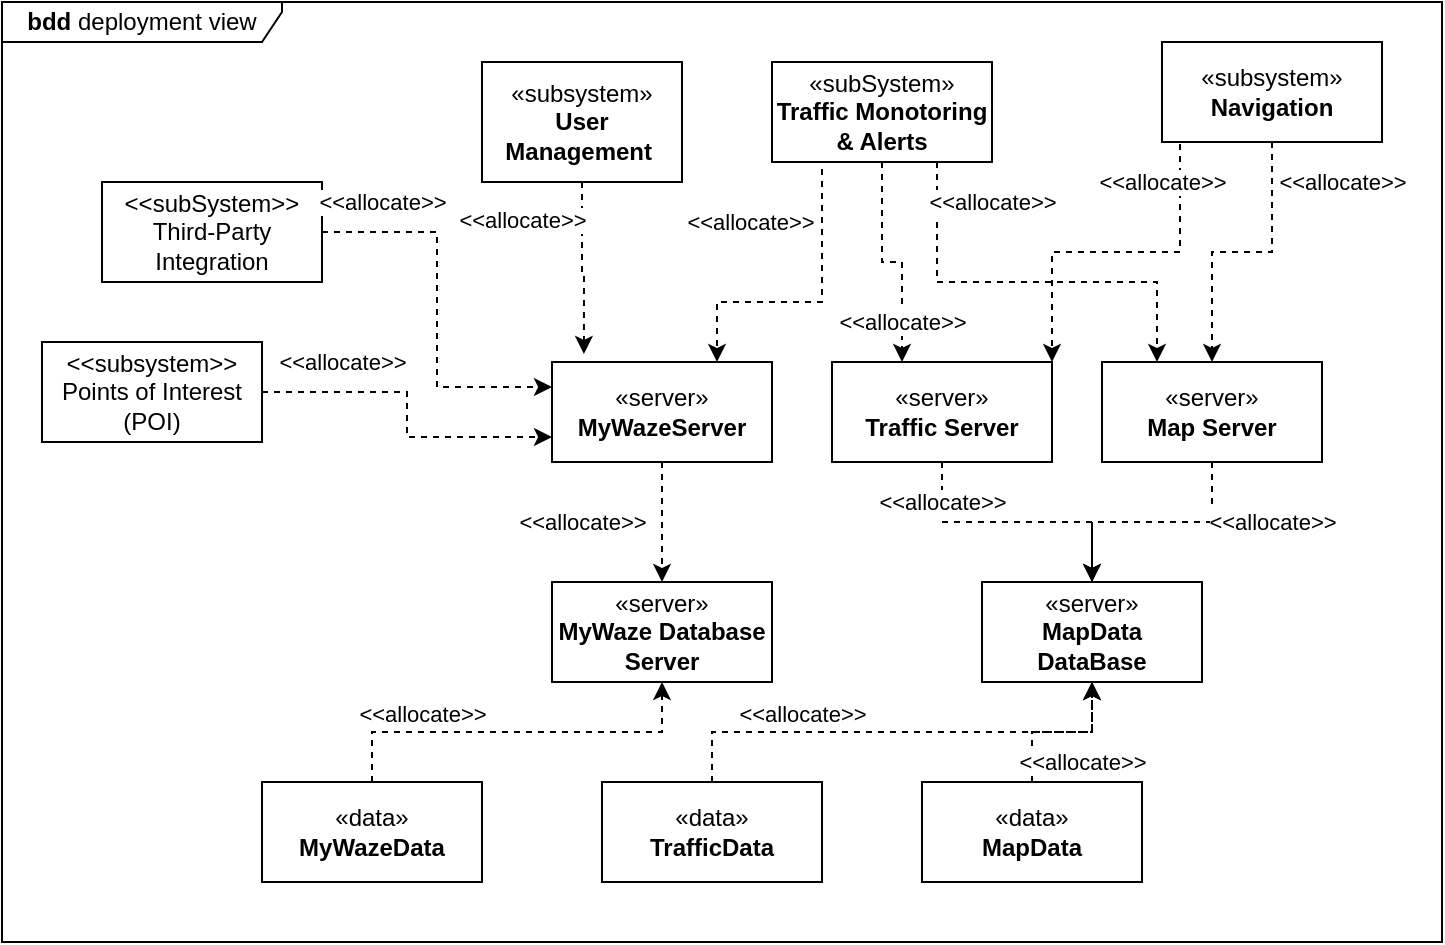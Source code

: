<mxfile version="27.0.9">
  <diagram name="Page-1" id="q88rTGBWxd67gjy5iL3X">
    <mxGraphModel dx="1418" dy="790" grid="1" gridSize="10" guides="1" tooltips="1" connect="1" arrows="1" fold="1" page="1" pageScale="1" pageWidth="827" pageHeight="1169" math="0" shadow="0">
      <root>
        <mxCell id="0" />
        <mxCell id="1" parent="0" />
        <mxCell id="6fFTnRXSrCgxSN55qAI8-13" style="edgeStyle=orthogonalEdgeStyle;rounded=0;orthogonalLoop=1;jettySize=auto;html=1;exitX=0.5;exitY=1;exitDx=0;exitDy=0;entryX=0.5;entryY=0;entryDx=0;entryDy=0;dashed=1;" parent="1" source="TSWA5S-_omzPxR2A-MK8-1" target="6fFTnRXSrCgxSN55qAI8-5" edge="1">
          <mxGeometry relative="1" as="geometry" />
        </mxCell>
        <mxCell id="TSWA5S-_omzPxR2A-MK8-1" value="«server»&lt;br&gt;&lt;b&gt;MyWazeServer&lt;/b&gt;" style="html=1;whiteSpace=wrap;" parent="1" vertex="1">
          <mxGeometry x="315" y="260" width="110" height="50" as="geometry" />
        </mxCell>
        <mxCell id="TSWA5S-_omzPxR2A-MK8-3" style="edgeStyle=orthogonalEdgeStyle;rounded=0;orthogonalLoop=1;jettySize=auto;html=1;exitX=0.5;exitY=1;exitDx=0;exitDy=0;entryX=0.145;entryY=-0.08;entryDx=0;entryDy=0;dashed=1;entryPerimeter=0;" parent="1" source="TSWA5S-_omzPxR2A-MK8-2" target="TSWA5S-_omzPxR2A-MK8-1" edge="1">
          <mxGeometry relative="1" as="geometry" />
        </mxCell>
        <mxCell id="TSWA5S-_omzPxR2A-MK8-4" value="&amp;lt;&amp;lt;allocate&amp;gt;&amp;gt;" style="edgeLabel;html=1;align=center;verticalAlign=middle;resizable=0;points=[];" parent="TSWA5S-_omzPxR2A-MK8-3" vertex="1" connectable="0">
          <mxGeometry x="-0.036" y="-3" relative="1" as="geometry">
            <mxPoint x="-27" y="-23" as="offset" />
          </mxGeometry>
        </mxCell>
        <mxCell id="TSWA5S-_omzPxR2A-MK8-2" value="«subsystem»&lt;br&gt;&lt;b&gt;User Management&amp;nbsp;&lt;/b&gt;" style="html=1;whiteSpace=wrap;" parent="1" vertex="1">
          <mxGeometry x="280" y="110" width="100" height="60" as="geometry" />
        </mxCell>
        <mxCell id="6fFTnRXSrCgxSN55qAI8-8" style="edgeStyle=orthogonalEdgeStyle;rounded=0;orthogonalLoop=1;jettySize=auto;html=1;exitX=0.5;exitY=1;exitDx=0;exitDy=0;entryX=0.5;entryY=0;entryDx=0;entryDy=0;dashed=1;" parent="1" source="TSWA5S-_omzPxR2A-MK8-5" target="6fFTnRXSrCgxSN55qAI8-6" edge="1">
          <mxGeometry relative="1" as="geometry" />
        </mxCell>
        <mxCell id="TSWA5S-_omzPxR2A-MK8-5" value="«server»&lt;br&gt;&lt;b&gt;Traffic Server&lt;/b&gt;" style="html=1;whiteSpace=wrap;" parent="1" vertex="1">
          <mxGeometry x="455" y="260" width="110" height="50" as="geometry" />
        </mxCell>
        <mxCell id="6fFTnRXSrCgxSN55qAI8-9" style="edgeStyle=orthogonalEdgeStyle;rounded=0;orthogonalLoop=1;jettySize=auto;html=1;exitX=0.5;exitY=1;exitDx=0;exitDy=0;entryX=0.5;entryY=0;entryDx=0;entryDy=0;dashed=1;" parent="1" source="TSWA5S-_omzPxR2A-MK8-6" target="6fFTnRXSrCgxSN55qAI8-6" edge="1">
          <mxGeometry relative="1" as="geometry" />
        </mxCell>
        <mxCell id="TSWA5S-_omzPxR2A-MK8-6" value="«server»&lt;br&gt;&lt;b&gt;Map Server&lt;/b&gt;" style="html=1;whiteSpace=wrap;" parent="1" vertex="1">
          <mxGeometry x="590" y="260" width="110" height="50" as="geometry" />
        </mxCell>
        <mxCell id="TSWA5S-_omzPxR2A-MK8-8" style="edgeStyle=orthogonalEdgeStyle;rounded=0;orthogonalLoop=1;jettySize=auto;html=1;exitX=1;exitY=0.5;exitDx=0;exitDy=0;entryX=0;entryY=0.75;entryDx=0;entryDy=0;dashed=1;" parent="1" source="TSWA5S-_omzPxR2A-MK8-7" target="TSWA5S-_omzPxR2A-MK8-1" edge="1">
          <mxGeometry relative="1" as="geometry" />
        </mxCell>
        <mxCell id="TSWA5S-_omzPxR2A-MK8-7" value="&lt;div&gt;&amp;lt;&amp;lt;subsystem&amp;gt;&amp;gt;&lt;/div&gt;Points of Interest (POI)" style="html=1;whiteSpace=wrap;" parent="1" vertex="1">
          <mxGeometry x="60" y="250" width="110" height="50" as="geometry" />
        </mxCell>
        <mxCell id="TSWA5S-_omzPxR2A-MK8-9" value="&amp;lt;&amp;lt;allocate&amp;gt;&amp;gt;" style="edgeLabel;html=1;align=center;verticalAlign=middle;resizable=0;points=[];" parent="1" vertex="1" connectable="0">
          <mxGeometry x="210" y="260" as="geometry" />
        </mxCell>
        <mxCell id="TSWA5S-_omzPxR2A-MK8-11" style="edgeStyle=orthogonalEdgeStyle;rounded=0;orthogonalLoop=1;jettySize=auto;html=1;exitX=0.5;exitY=1;exitDx=0;exitDy=0;dashed=1;" parent="1" source="TSWA5S-_omzPxR2A-MK8-10" target="TSWA5S-_omzPxR2A-MK8-5" edge="1">
          <mxGeometry relative="1" as="geometry">
            <Array as="points">
              <mxPoint x="480" y="210" />
              <mxPoint x="490" y="210" />
            </Array>
          </mxGeometry>
        </mxCell>
        <mxCell id="g3qKcvHotvEfY83kvAJ--2" style="edgeStyle=orthogonalEdgeStyle;rounded=0;orthogonalLoop=1;jettySize=auto;html=1;exitX=0.25;exitY=1;exitDx=0;exitDy=0;entryX=0.75;entryY=0;entryDx=0;entryDy=0;dashed=1;" parent="1" source="TSWA5S-_omzPxR2A-MK8-10" target="TSWA5S-_omzPxR2A-MK8-1" edge="1">
          <mxGeometry relative="1" as="geometry">
            <Array as="points">
              <mxPoint x="450" y="160" />
              <mxPoint x="450" y="230" />
              <mxPoint x="398" y="230" />
            </Array>
          </mxGeometry>
        </mxCell>
        <mxCell id="g3qKcvHotvEfY83kvAJ--8" style="edgeStyle=orthogonalEdgeStyle;rounded=0;orthogonalLoop=1;jettySize=auto;html=1;exitX=0.75;exitY=1;exitDx=0;exitDy=0;entryX=0.25;entryY=0;entryDx=0;entryDy=0;dashed=1;" parent="1" source="TSWA5S-_omzPxR2A-MK8-10" target="TSWA5S-_omzPxR2A-MK8-6" edge="1">
          <mxGeometry relative="1" as="geometry">
            <Array as="points">
              <mxPoint x="508" y="220" />
              <mxPoint x="618" y="220" />
            </Array>
          </mxGeometry>
        </mxCell>
        <mxCell id="TSWA5S-_omzPxR2A-MK8-10" value="«subSystem»&lt;br&gt;&lt;b&gt;Traffic Monotoring &amp;amp; Alerts&lt;/b&gt;" style="html=1;whiteSpace=wrap;" parent="1" vertex="1">
          <mxGeometry x="425" y="110" width="110" height="50" as="geometry" />
        </mxCell>
        <mxCell id="g3qKcvHotvEfY83kvAJ--1" value="&amp;lt;&amp;lt;allocate&amp;gt;&amp;gt;" style="edgeLabel;html=1;align=center;verticalAlign=middle;resizable=0;points=[];" parent="1" vertex="1" connectable="0">
          <mxGeometry x="490" y="240" as="geometry" />
        </mxCell>
        <mxCell id="g3qKcvHotvEfY83kvAJ--3" value="&amp;lt;&amp;lt;allocate&amp;gt;&amp;gt;" style="edgeLabel;html=1;align=center;verticalAlign=middle;resizable=0;points=[];" parent="1" vertex="1" connectable="0">
          <mxGeometry x="414" y="190" as="geometry" />
        </mxCell>
        <mxCell id="g3qKcvHotvEfY83kvAJ--5" style="edgeStyle=orthogonalEdgeStyle;rounded=0;orthogonalLoop=1;jettySize=auto;html=1;exitX=0.082;exitY=1.02;exitDx=0;exitDy=0;entryX=1;entryY=0;entryDx=0;entryDy=0;dashed=1;exitPerimeter=0;" parent="1" source="g3qKcvHotvEfY83kvAJ--4" target="TSWA5S-_omzPxR2A-MK8-5" edge="1">
          <mxGeometry relative="1" as="geometry" />
        </mxCell>
        <mxCell id="g3qKcvHotvEfY83kvAJ--10" style="edgeStyle=orthogonalEdgeStyle;rounded=0;orthogonalLoop=1;jettySize=auto;html=1;exitX=0.5;exitY=1;exitDx=0;exitDy=0;entryX=0.5;entryY=0;entryDx=0;entryDy=0;dashed=1;" parent="1" source="g3qKcvHotvEfY83kvAJ--4" target="TSWA5S-_omzPxR2A-MK8-6" edge="1">
          <mxGeometry relative="1" as="geometry" />
        </mxCell>
        <mxCell id="g3qKcvHotvEfY83kvAJ--4" value="«subsystem»&lt;br&gt;&lt;b&gt;Navigation&lt;/b&gt;" style="html=1;whiteSpace=wrap;" parent="1" vertex="1">
          <mxGeometry x="620" y="100" width="110" height="50" as="geometry" />
        </mxCell>
        <mxCell id="g3qKcvHotvEfY83kvAJ--6" value="&amp;lt;&amp;lt;allocate&amp;gt;&amp;gt;" style="edgeLabel;html=1;align=center;verticalAlign=middle;resizable=0;points=[];" parent="1" vertex="1" connectable="0">
          <mxGeometry x="620" y="170" as="geometry" />
        </mxCell>
        <mxCell id="g3qKcvHotvEfY83kvAJ--12" style="edgeStyle=orthogonalEdgeStyle;rounded=0;orthogonalLoop=1;jettySize=auto;html=1;exitX=1;exitY=0.5;exitDx=0;exitDy=0;entryX=0;entryY=0.25;entryDx=0;entryDy=0;dashed=1;" parent="1" source="g3qKcvHotvEfY83kvAJ--7" target="TSWA5S-_omzPxR2A-MK8-1" edge="1">
          <mxGeometry relative="1" as="geometry" />
        </mxCell>
        <mxCell id="g3qKcvHotvEfY83kvAJ--7" value="&lt;div&gt;&amp;lt;&amp;lt;subSystem&amp;gt;&amp;gt;&lt;/div&gt;Third-Party Integration" style="html=1;whiteSpace=wrap;" parent="1" vertex="1">
          <mxGeometry x="90" y="170" width="110" height="50" as="geometry" />
        </mxCell>
        <mxCell id="g3qKcvHotvEfY83kvAJ--9" value="&amp;lt;&amp;lt;allocate&amp;gt;&amp;gt;" style="edgeLabel;html=1;align=center;verticalAlign=middle;resizable=0;points=[];" parent="1" vertex="1" connectable="0">
          <mxGeometry x="535" y="180" as="geometry" />
        </mxCell>
        <mxCell id="g3qKcvHotvEfY83kvAJ--11" value="&amp;lt;&amp;lt;allocate&amp;gt;&amp;gt;" style="edgeLabel;html=1;align=center;verticalAlign=middle;resizable=0;points=[];" parent="1" vertex="1" connectable="0">
          <mxGeometry x="710" y="170" as="geometry" />
        </mxCell>
        <mxCell id="g3qKcvHotvEfY83kvAJ--13" value="&amp;lt;&amp;lt;allocate&amp;gt;&amp;gt;" style="edgeLabel;html=1;align=center;verticalAlign=middle;resizable=0;points=[];" parent="1" vertex="1" connectable="0">
          <mxGeometry x="230" y="180" as="geometry" />
        </mxCell>
        <mxCell id="6fFTnRXSrCgxSN55qAI8-14" style="edgeStyle=orthogonalEdgeStyle;rounded=0;orthogonalLoop=1;jettySize=auto;html=1;exitX=0.5;exitY=0;exitDx=0;exitDy=0;entryX=0.5;entryY=1;entryDx=0;entryDy=0;dashed=1;" parent="1" source="6fFTnRXSrCgxSN55qAI8-1" target="6fFTnRXSrCgxSN55qAI8-5" edge="1">
          <mxGeometry relative="1" as="geometry" />
        </mxCell>
        <mxCell id="6fFTnRXSrCgxSN55qAI8-1" value="«data»&lt;br&gt;&lt;b&gt;MyWazeData&lt;/b&gt;" style="html=1;whiteSpace=wrap;" parent="1" vertex="1">
          <mxGeometry x="170" y="470" width="110" height="50" as="geometry" />
        </mxCell>
        <mxCell id="6fFTnRXSrCgxSN55qAI8-11" style="edgeStyle=orthogonalEdgeStyle;rounded=0;orthogonalLoop=1;jettySize=auto;html=1;exitX=0.5;exitY=0;exitDx=0;exitDy=0;entryX=0.5;entryY=1;entryDx=0;entryDy=0;dashed=1;" parent="1" source="6fFTnRXSrCgxSN55qAI8-3" target="6fFTnRXSrCgxSN55qAI8-6" edge="1">
          <mxGeometry relative="1" as="geometry" />
        </mxCell>
        <mxCell id="6fFTnRXSrCgxSN55qAI8-3" value="«data»&lt;br&gt;&lt;b&gt;MapData&lt;/b&gt;" style="html=1;whiteSpace=wrap;" parent="1" vertex="1">
          <mxGeometry x="500" y="470" width="110" height="50" as="geometry" />
        </mxCell>
        <mxCell id="6fFTnRXSrCgxSN55qAI8-15" style="edgeStyle=orthogonalEdgeStyle;rounded=0;orthogonalLoop=1;jettySize=auto;html=1;exitX=0.5;exitY=0;exitDx=0;exitDy=0;entryX=0.5;entryY=1;entryDx=0;entryDy=0;dashed=1;" parent="1" source="6fFTnRXSrCgxSN55qAI8-4" target="6fFTnRXSrCgxSN55qAI8-6" edge="1">
          <mxGeometry relative="1" as="geometry" />
        </mxCell>
        <mxCell id="6fFTnRXSrCgxSN55qAI8-4" value="&lt;span style=&quot;font-weight: 400;&quot;&gt;«data»&lt;br&gt;&lt;/span&gt;&lt;span&gt;TrafficData&lt;/span&gt;" style="html=1;whiteSpace=wrap;fontStyle=1" parent="1" vertex="1">
          <mxGeometry x="340" y="470" width="110" height="50" as="geometry" />
        </mxCell>
        <mxCell id="6fFTnRXSrCgxSN55qAI8-5" value="«server»&lt;br&gt;&lt;b&gt;MyWaze Database Server&lt;/b&gt;" style="html=1;whiteSpace=wrap;" parent="1" vertex="1">
          <mxGeometry x="315" y="370" width="110" height="50" as="geometry" />
        </mxCell>
        <mxCell id="6fFTnRXSrCgxSN55qAI8-6" value="«server»&lt;br&gt;&lt;b&gt;MapData DataBase&lt;/b&gt;" style="html=1;whiteSpace=wrap;" parent="1" vertex="1">
          <mxGeometry x="530" y="370" width="110" height="50" as="geometry" />
        </mxCell>
        <mxCell id="6fFTnRXSrCgxSN55qAI8-17" value="&amp;lt;&amp;lt;allocate&amp;gt;&amp;gt;" style="edgeLabel;html=1;align=center;verticalAlign=middle;resizable=0;points=[];" parent="1" vertex="1" connectable="0">
          <mxGeometry x="675" y="340" as="geometry" />
        </mxCell>
        <mxCell id="6fFTnRXSrCgxSN55qAI8-18" value="&amp;lt;&amp;lt;allocate&amp;gt;&amp;gt;" style="edgeLabel;html=1;align=center;verticalAlign=middle;resizable=0;points=[];" parent="1" vertex="1" connectable="0">
          <mxGeometry x="510" y="330" as="geometry" />
        </mxCell>
        <mxCell id="6fFTnRXSrCgxSN55qAI8-19" value="&amp;lt;&amp;lt;allocate&amp;gt;&amp;gt;" style="edgeLabel;html=1;align=center;verticalAlign=middle;resizable=0;points=[];" parent="1" vertex="1" connectable="0">
          <mxGeometry x="580" y="460" as="geometry" />
        </mxCell>
        <mxCell id="6fFTnRXSrCgxSN55qAI8-20" value="&amp;lt;&amp;lt;allocate&amp;gt;&amp;gt;" style="edgeLabel;html=1;align=center;verticalAlign=middle;resizable=0;points=[];" parent="1" vertex="1" connectable="0">
          <mxGeometry x="440" y="436" as="geometry" />
        </mxCell>
        <mxCell id="6fFTnRXSrCgxSN55qAI8-21" value="&amp;lt;&amp;lt;allocate&amp;gt;&amp;gt;" style="edgeLabel;html=1;align=center;verticalAlign=middle;resizable=0;points=[];" parent="1" vertex="1" connectable="0">
          <mxGeometry x="250" y="436" as="geometry" />
        </mxCell>
        <mxCell id="6fFTnRXSrCgxSN55qAI8-22" value="&amp;lt;&amp;lt;allocate&amp;gt;&amp;gt;" style="edgeLabel;html=1;align=center;verticalAlign=middle;resizable=0;points=[];" parent="1" vertex="1" connectable="0">
          <mxGeometry x="330" y="340" as="geometry" />
        </mxCell>
        <mxCell id="XiKhENoyjtp8g2Wl-KCg-2" value="&lt;b&gt;bdd &lt;/b&gt;deployment view" style="shape=umlFrame;whiteSpace=wrap;html=1;pointerEvents=0;width=140;height=20;" vertex="1" parent="1">
          <mxGeometry x="40" y="80" width="720" height="470" as="geometry" />
        </mxCell>
      </root>
    </mxGraphModel>
  </diagram>
</mxfile>
